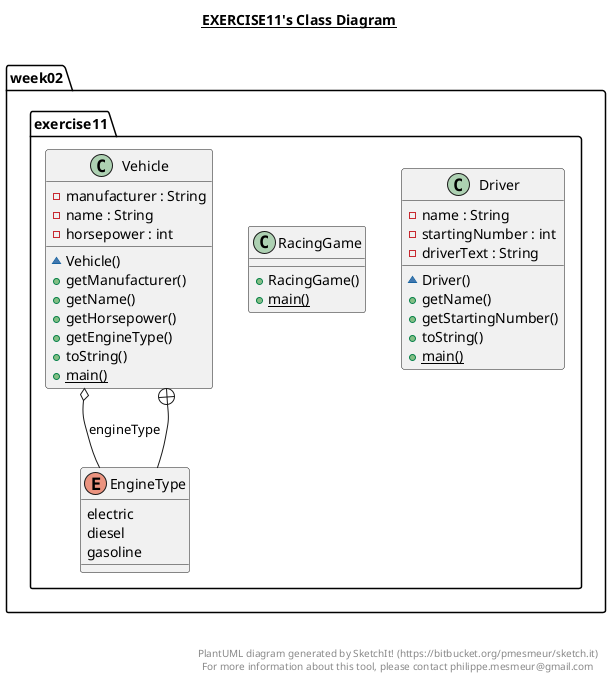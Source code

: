 @startuml

title __EXERCISE11's Class Diagram__\n

  package week02.exercise11 {
    class Driver {
        - name : String
        - startingNumber : int
        - driverText : String
        ~ Driver()
        + getName()
        + getStartingNumber()
        + toString()
        {static} + main()
    }
  }
  

  package week02.exercise11 {
    class RacingGame {
        + RacingGame()
        {static} + main()
    }
  }
  

  package week02.exercise11 {
    class Vehicle {
        - manufacturer : String
        - name : String
        - horsepower : int
        ~ Vehicle()
        + getManufacturer()
        + getName()
        + getHorsepower()
        + getEngineType()
        + toString()
        {static} + main()
    }
  }
  

  package week02.exercise11 {
    enum EngineType {
      electric
      diesel
      gasoline
    }
  }
  

  Vehicle o-- EngineType : engineType
  Vehicle +-down- EngineType


right footer


PlantUML diagram generated by SketchIt! (https://bitbucket.org/pmesmeur/sketch.it)
For more information about this tool, please contact philippe.mesmeur@gmail.com
endfooter

@enduml

